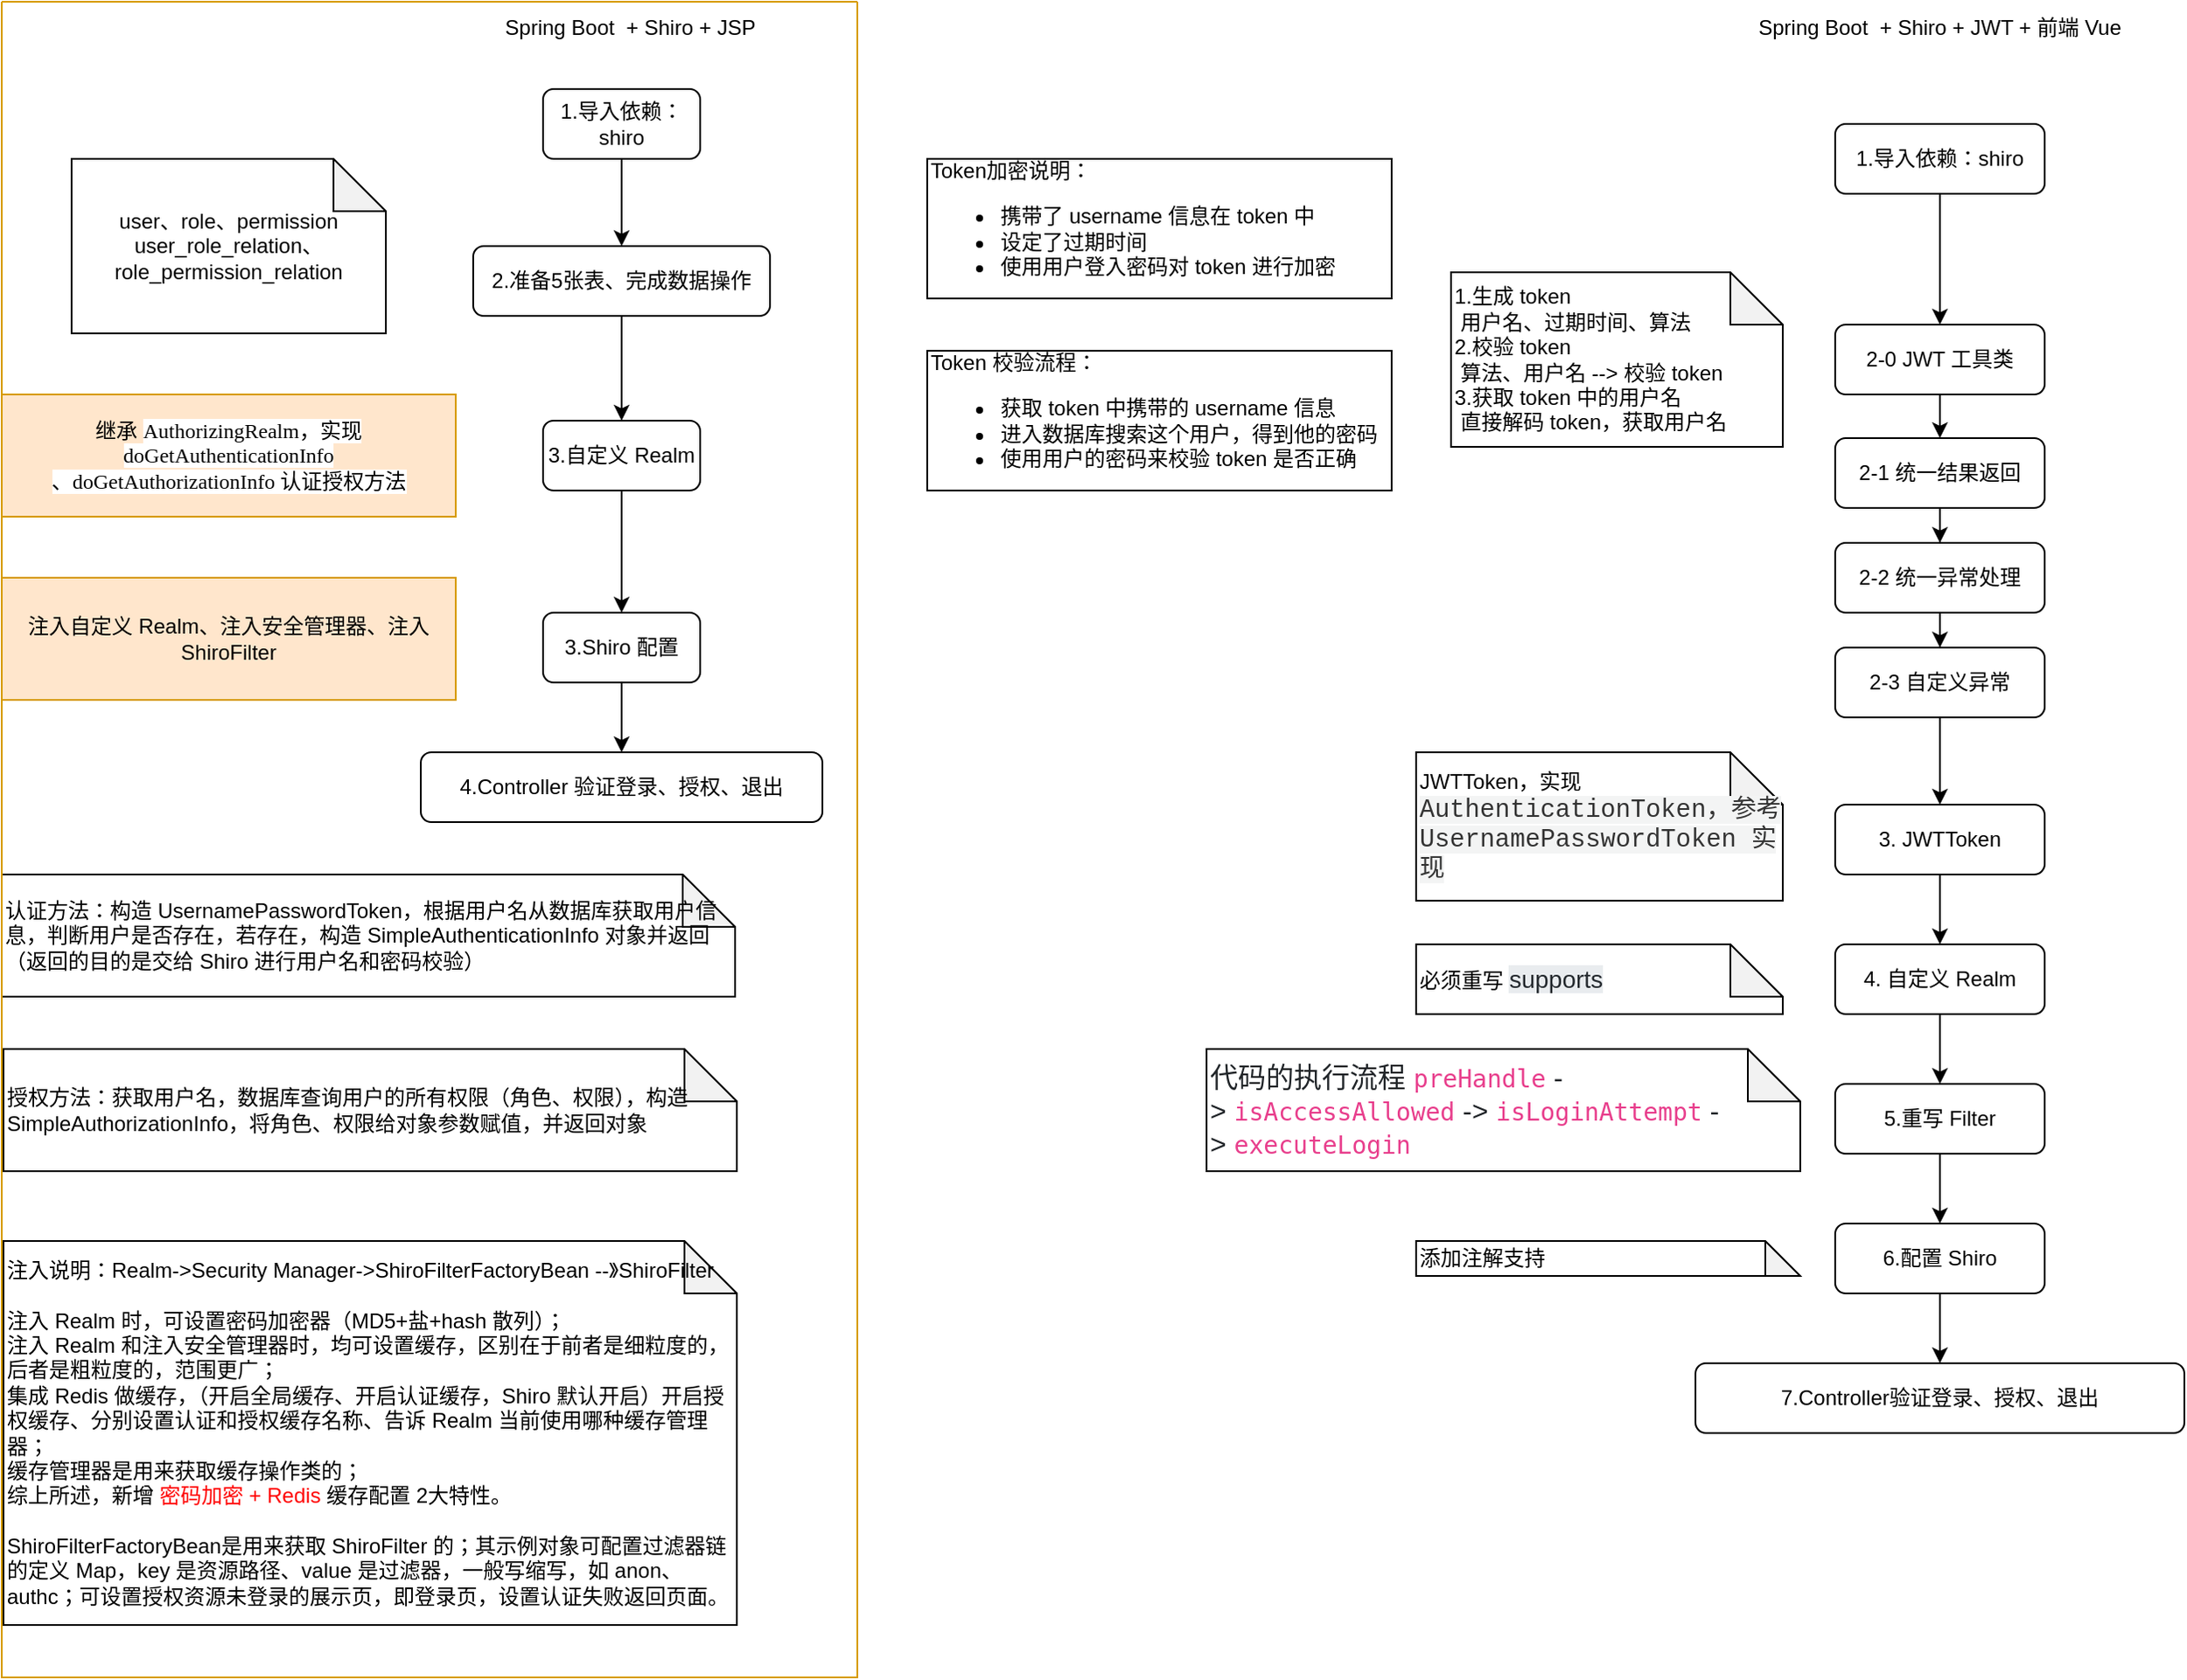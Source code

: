 <mxfile version="14.8.4" type="github">
  <diagram id="7-8bN6v-M_0XSG_AYW8F" name="Page-1">
    <mxGraphModel dx="1736" dy="526" grid="1" gridSize="10" guides="1" tooltips="1" connect="1" arrows="1" fold="1" page="1" pageScale="1" pageWidth="827" pageHeight="1169" math="0" shadow="0">
      <root>
        <mxCell id="0" />
        <mxCell id="1" parent="0" />
        <mxCell id="QgQib1zZA4WzbKAEES33-1" value="Spring Boot&amp;nbsp; + Shiro + JSP" style="text;html=1;strokeColor=none;fillColor=none;align=center;verticalAlign=middle;whiteSpace=wrap;rounded=0;" vertex="1" parent="1">
          <mxGeometry x="30" y="10" width="180" height="10" as="geometry" />
        </mxCell>
        <mxCell id="QgQib1zZA4WzbKAEES33-2" value="Spring Boot&amp;nbsp; + Shiro + JWT + 前端 Vue" style="text;html=1;strokeColor=none;fillColor=none;align=center;verticalAlign=middle;whiteSpace=wrap;rounded=0;" vertex="1" parent="1">
          <mxGeometry x="755" y="10" width="230" height="10" as="geometry" />
        </mxCell>
        <mxCell id="QgQib1zZA4WzbKAEES33-5" style="edgeStyle=orthogonalEdgeStyle;rounded=0;orthogonalLoop=1;jettySize=auto;html=1;" edge="1" parent="1" source="QgQib1zZA4WzbKAEES33-3" target="QgQib1zZA4WzbKAEES33-4">
          <mxGeometry relative="1" as="geometry" />
        </mxCell>
        <mxCell id="QgQib1zZA4WzbKAEES33-3" value="1.导入依赖：shiro" style="rounded=1;whiteSpace=wrap;html=1;" vertex="1" parent="1">
          <mxGeometry x="70" y="50" width="90" height="40" as="geometry" />
        </mxCell>
        <mxCell id="QgQib1zZA4WzbKAEES33-8" style="edgeStyle=orthogonalEdgeStyle;rounded=0;orthogonalLoop=1;jettySize=auto;html=1;" edge="1" parent="1" source="QgQib1zZA4WzbKAEES33-4" target="QgQib1zZA4WzbKAEES33-7">
          <mxGeometry relative="1" as="geometry" />
        </mxCell>
        <mxCell id="QgQib1zZA4WzbKAEES33-4" value="2.准备5张表、完成数据操作" style="rounded=1;whiteSpace=wrap;html=1;" vertex="1" parent="1">
          <mxGeometry x="30" y="140" width="170" height="40" as="geometry" />
        </mxCell>
        <mxCell id="QgQib1zZA4WzbKAEES33-6" value="继承&amp;nbsp;&lt;span style=&quot;background-color: rgb(255 , 255 , 255) ; font-family: &amp;#34;menlo&amp;#34; ; font-size: 9pt&quot;&gt;AuthorizingRealm，实现&lt;/span&gt;&lt;span style=&quot;font-family: &amp;#34;menlo&amp;#34; ; background-color: rgb(255 , 255 , 255)&quot;&gt;doGetAuthenticationInfo&lt;/span&gt;&lt;span style=&quot;background-color: rgb(255 , 255 , 255) ; font-family: &amp;#34;menlo&amp;#34; ; font-size: 9pt&quot;&gt;&lt;br&gt;、&lt;/span&gt;&lt;span style=&quot;background-color: rgb(255 , 255 , 255) ; font-family: &amp;#34;menlo&amp;#34; ; font-size: 9pt&quot;&gt;doGetAuthorizationInfo 认证授权方法&lt;/span&gt;" style="shape=note;whiteSpace=wrap;html=1;backgroundOutline=1;darkOpacity=0.05;size=0;fillColor=#ffe6cc;strokeColor=#d79b00;" vertex="1" parent="1">
          <mxGeometry x="-240" y="225" width="260" height="70" as="geometry" />
        </mxCell>
        <mxCell id="QgQib1zZA4WzbKAEES33-11" style="edgeStyle=orthogonalEdgeStyle;rounded=0;orthogonalLoop=1;jettySize=auto;html=1;" edge="1" parent="1" source="QgQib1zZA4WzbKAEES33-7" target="QgQib1zZA4WzbKAEES33-10">
          <mxGeometry relative="1" as="geometry" />
        </mxCell>
        <mxCell id="QgQib1zZA4WzbKAEES33-7" value="3.自定义 Realm" style="rounded=1;whiteSpace=wrap;html=1;" vertex="1" parent="1">
          <mxGeometry x="70" y="240" width="90" height="40" as="geometry" />
        </mxCell>
        <mxCell id="QgQib1zZA4WzbKAEES33-9" value="user、role、permission&lt;br&gt;user_role_relation、&lt;br&gt;role_permission_relation" style="shape=note;whiteSpace=wrap;html=1;backgroundOutline=1;darkOpacity=0.05;" vertex="1" parent="1">
          <mxGeometry x="-200" y="90" width="180" height="100" as="geometry" />
        </mxCell>
        <mxCell id="QgQib1zZA4WzbKAEES33-14" style="edgeStyle=orthogonalEdgeStyle;rounded=0;orthogonalLoop=1;jettySize=auto;html=1;" edge="1" parent="1" source="QgQib1zZA4WzbKAEES33-10" target="QgQib1zZA4WzbKAEES33-13">
          <mxGeometry relative="1" as="geometry" />
        </mxCell>
        <mxCell id="QgQib1zZA4WzbKAEES33-10" value="3.Shiro 配置" style="rounded=1;whiteSpace=wrap;html=1;" vertex="1" parent="1">
          <mxGeometry x="70" y="350" width="90" height="40" as="geometry" />
        </mxCell>
        <mxCell id="QgQib1zZA4WzbKAEES33-12" value="注入自定义 Realm、注入安全管理器、注入 ShiroFilter" style="shape=note;whiteSpace=wrap;html=1;backgroundOutline=1;darkOpacity=0.05;size=0;fillColor=#ffe6cc;strokeColor=#d79b00;" vertex="1" parent="1">
          <mxGeometry x="-240" y="330" width="260" height="70" as="geometry" />
        </mxCell>
        <mxCell id="QgQib1zZA4WzbKAEES33-13" value="4.Controller 验证登录、授权、退出" style="rounded=1;whiteSpace=wrap;html=1;" vertex="1" parent="1">
          <mxGeometry y="430" width="230" height="40" as="geometry" />
        </mxCell>
        <mxCell id="QgQib1zZA4WzbKAEES33-15" value="认证方法：构造 UsernamePasswordToken，根据用户名从数据库获取用户信息，判断用户是否存在，若存在，构造 SimpleAuthenticationInfo 对象并返回（返回的目的是交给 Shiro 进行用户名和密码校验）&lt;div style=&quot;text-align: justify&quot;&gt;&lt;/div&gt;" style="shape=note;whiteSpace=wrap;html=1;backgroundOutline=1;darkOpacity=0.05;align=left;" vertex="1" parent="1">
          <mxGeometry x="-240" y="500" width="420" height="70" as="geometry" />
        </mxCell>
        <mxCell id="QgQib1zZA4WzbKAEES33-16" value="授权方法：获取用户名，数据库查询用户的所有权限（角色、权限），构造 SimpleAuthorizationInfo，将角色、权限给对象参数赋值，并返回对象&lt;div style=&quot;text-align: justify&quot;&gt;&lt;/div&gt;" style="shape=note;whiteSpace=wrap;html=1;backgroundOutline=1;darkOpacity=0.05;align=left;" vertex="1" parent="1">
          <mxGeometry x="-239" y="600" width="420" height="70" as="geometry" />
        </mxCell>
        <mxCell id="QgQib1zZA4WzbKAEES33-18" value="注入说明：Realm-&amp;gt;Security Manager-&amp;gt;ShiroFilterFactoryBean --》ShiroFilter&lt;br&gt;&lt;br&gt;注入 Realm 时，可设置密码加密器（MD5+盐+hash 散列）；&lt;br&gt;注入 Realm 和注入安全管理器时，均可设置缓存，区别在于前者是细粒度的，后者是粗粒度的，范围更广；&lt;br&gt;集成 Redis 做缓存，（开启全局缓存、开启认证缓存，Shiro 默认开启）开启授权缓存、分别设置认证和授权缓存名称、告诉 Realm 当前使用哪种缓存管理器；&lt;br&gt;缓存管理器是用来获取缓存操作类的；&lt;br&gt;综上所述，新增 &lt;font color=&quot;#ff0000&quot;&gt;密码加密 + Redis&lt;/font&gt; 缓存配置 2大特性。&lt;br&gt;&lt;br&gt;ShiroFilterFactoryBean是用来获取 ShiroFilter 的；其示例对象可配置过滤器链的定义 Map，key 是资源路径、value 是过滤器，一般写缩写，如 anon、authc；可设置授权资源未登录的展示页，即登录页，设置认证失败返回页面。&lt;br&gt;&lt;div style=&quot;text-align: justify&quot;&gt;&lt;/div&gt;" style="shape=note;whiteSpace=wrap;html=1;backgroundOutline=1;darkOpacity=0.05;align=left;" vertex="1" parent="1">
          <mxGeometry x="-239" y="710" width="420" height="220" as="geometry" />
        </mxCell>
        <mxCell id="QgQib1zZA4WzbKAEES33-19" value="" style="swimlane;startSize=0;fillColor=#ffe6cc;strokeColor=#d79b00;" vertex="1" parent="1">
          <mxGeometry x="-240" width="490" height="960" as="geometry" />
        </mxCell>
        <mxCell id="QgQib1zZA4WzbKAEES33-21" value="Token加密说明：&lt;br&gt;&lt;ul&gt;&lt;li&gt;携带了 username 信息在 token 中&lt;/li&gt;&lt;li&gt;设定了过期时间&lt;/li&gt;&lt;li&gt;使用用户登入密码对 token 进行加密&lt;/li&gt;&lt;/ul&gt;" style="rounded=0;whiteSpace=wrap;html=1;align=left;" vertex="1" parent="1">
          <mxGeometry x="290" y="90" width="266" height="80" as="geometry" />
        </mxCell>
        <mxCell id="QgQib1zZA4WzbKAEES33-22" value="Token 校验流程：&lt;br&gt;&lt;ul&gt;&lt;li&gt;获取 token 中携带的 username 信息&lt;/li&gt;&lt;li&gt;进入数据库搜索这个用户，得到他的密码&lt;/li&gt;&lt;li&gt;使用用户的密码来校验 token 是否正确&lt;/li&gt;&lt;/ul&gt;" style="rounded=0;whiteSpace=wrap;html=1;align=left;" vertex="1" parent="1">
          <mxGeometry x="290" y="200" width="266" height="80" as="geometry" />
        </mxCell>
        <mxCell id="QgQib1zZA4WzbKAEES33-29" style="edgeStyle=orthogonalEdgeStyle;rounded=0;orthogonalLoop=1;jettySize=auto;html=1;" edge="1" parent="1" source="QgQib1zZA4WzbKAEES33-23" target="QgQib1zZA4WzbKAEES33-28">
          <mxGeometry relative="1" as="geometry" />
        </mxCell>
        <mxCell id="QgQib1zZA4WzbKAEES33-23" value="2-0 JWT 工具类" style="rounded=1;whiteSpace=wrap;html=1;" vertex="1" parent="1">
          <mxGeometry x="810" y="185" width="120" height="40" as="geometry" />
        </mxCell>
        <mxCell id="QgQib1zZA4WzbKAEES33-24" value="1.生成 token&lt;br&gt;&lt;span style=&quot;white-space: pre&quot;&gt;	&lt;/span&gt;用户名、过期时间、算法&lt;br&gt;2.校验 token&lt;br&gt;&lt;span style=&quot;white-space: pre&quot;&gt;	&lt;/span&gt;算法、用户名 --&amp;gt; 校验 token&lt;br&gt;3.获取 token 中的用户名&lt;br&gt;&lt;span style=&quot;white-space: pre&quot;&gt;	&lt;/span&gt;直接解码 token，获取用户名" style="shape=note;whiteSpace=wrap;html=1;backgroundOutline=1;darkOpacity=0.05;align=left;" vertex="1" parent="1">
          <mxGeometry x="590" y="155" width="190" height="100" as="geometry" />
        </mxCell>
        <mxCell id="QgQib1zZA4WzbKAEES33-27" style="edgeStyle=orthogonalEdgeStyle;rounded=0;orthogonalLoop=1;jettySize=auto;html=1;entryX=0.5;entryY=0;entryDx=0;entryDy=0;" edge="1" parent="1" source="QgQib1zZA4WzbKAEES33-26" target="QgQib1zZA4WzbKAEES33-23">
          <mxGeometry relative="1" as="geometry" />
        </mxCell>
        <mxCell id="QgQib1zZA4WzbKAEES33-26" value="1.导入依赖：shiro" style="rounded=1;whiteSpace=wrap;html=1;" vertex="1" parent="1">
          <mxGeometry x="810" y="70" width="120" height="40" as="geometry" />
        </mxCell>
        <mxCell id="QgQib1zZA4WzbKAEES33-31" style="edgeStyle=orthogonalEdgeStyle;rounded=0;orthogonalLoop=1;jettySize=auto;html=1;" edge="1" parent="1" source="QgQib1zZA4WzbKAEES33-28" target="QgQib1zZA4WzbKAEES33-30">
          <mxGeometry relative="1" as="geometry" />
        </mxCell>
        <mxCell id="QgQib1zZA4WzbKAEES33-28" value="2-1 统一结果返回" style="rounded=1;whiteSpace=wrap;html=1;" vertex="1" parent="1">
          <mxGeometry x="810" y="250" width="120" height="40" as="geometry" />
        </mxCell>
        <mxCell id="QgQib1zZA4WzbKAEES33-33" style="edgeStyle=orthogonalEdgeStyle;rounded=0;orthogonalLoop=1;jettySize=auto;html=1;" edge="1" parent="1" source="QgQib1zZA4WzbKAEES33-30" target="QgQib1zZA4WzbKAEES33-32">
          <mxGeometry relative="1" as="geometry" />
        </mxCell>
        <mxCell id="QgQib1zZA4WzbKAEES33-30" value="2-2 统一异常处理" style="rounded=1;whiteSpace=wrap;html=1;" vertex="1" parent="1">
          <mxGeometry x="810" y="310" width="120" height="40" as="geometry" />
        </mxCell>
        <mxCell id="QgQib1zZA4WzbKAEES33-36" style="edgeStyle=orthogonalEdgeStyle;rounded=0;orthogonalLoop=1;jettySize=auto;html=1;exitX=0.5;exitY=1;exitDx=0;exitDy=0;" edge="1" parent="1" source="QgQib1zZA4WzbKAEES33-32" target="QgQib1zZA4WzbKAEES33-35">
          <mxGeometry relative="1" as="geometry" />
        </mxCell>
        <mxCell id="QgQib1zZA4WzbKAEES33-32" value="2-3 自定义异常" style="rounded=1;whiteSpace=wrap;html=1;" vertex="1" parent="1">
          <mxGeometry x="810" y="370" width="120" height="40" as="geometry" />
        </mxCell>
        <mxCell id="QgQib1zZA4WzbKAEES33-38" style="edgeStyle=orthogonalEdgeStyle;rounded=0;orthogonalLoop=1;jettySize=auto;html=1;" edge="1" parent="1" source="QgQib1zZA4WzbKAEES33-35" target="QgQib1zZA4WzbKAEES33-37">
          <mxGeometry relative="1" as="geometry" />
        </mxCell>
        <mxCell id="QgQib1zZA4WzbKAEES33-35" value="3. JWTToken" style="rounded=1;whiteSpace=wrap;html=1;" vertex="1" parent="1">
          <mxGeometry x="810" y="460" width="120" height="40" as="geometry" />
        </mxCell>
        <mxCell id="QgQib1zZA4WzbKAEES33-40" style="edgeStyle=orthogonalEdgeStyle;rounded=0;orthogonalLoop=1;jettySize=auto;html=1;" edge="1" parent="1" source="QgQib1zZA4WzbKAEES33-37" target="QgQib1zZA4WzbKAEES33-39">
          <mxGeometry relative="1" as="geometry" />
        </mxCell>
        <mxCell id="QgQib1zZA4WzbKAEES33-37" value="4. 自定义 Realm" style="rounded=1;whiteSpace=wrap;html=1;" vertex="1" parent="1">
          <mxGeometry x="810" y="540" width="120" height="40" as="geometry" />
        </mxCell>
        <mxCell id="QgQib1zZA4WzbKAEES33-42" style="edgeStyle=orthogonalEdgeStyle;rounded=0;orthogonalLoop=1;jettySize=auto;html=1;" edge="1" parent="1" source="QgQib1zZA4WzbKAEES33-39" target="QgQib1zZA4WzbKAEES33-41">
          <mxGeometry relative="1" as="geometry" />
        </mxCell>
        <mxCell id="QgQib1zZA4WzbKAEES33-39" value="5.重写 Filter" style="rounded=1;whiteSpace=wrap;html=1;" vertex="1" parent="1">
          <mxGeometry x="810" y="620" width="120" height="40" as="geometry" />
        </mxCell>
        <mxCell id="QgQib1zZA4WzbKAEES33-44" style="edgeStyle=orthogonalEdgeStyle;rounded=0;orthogonalLoop=1;jettySize=auto;html=1;" edge="1" parent="1" source="QgQib1zZA4WzbKAEES33-41" target="QgQib1zZA4WzbKAEES33-43">
          <mxGeometry relative="1" as="geometry" />
        </mxCell>
        <mxCell id="QgQib1zZA4WzbKAEES33-41" value="6.配置 Shiro" style="rounded=1;whiteSpace=wrap;html=1;" vertex="1" parent="1">
          <mxGeometry x="810" y="700" width="120" height="40" as="geometry" />
        </mxCell>
        <mxCell id="QgQib1zZA4WzbKAEES33-43" value="7.Controller验证登录、授权、退出" style="rounded=1;whiteSpace=wrap;html=1;" vertex="1" parent="1">
          <mxGeometry x="730" y="780" width="280" height="40" as="geometry" />
        </mxCell>
        <mxCell id="QgQib1zZA4WzbKAEES33-45" value="JWTToken，实现&lt;span style=&quot;color: rgb(51 , 51 , 51) ; font-family: &amp;#34;lucida console&amp;#34; , &amp;#34;consolas&amp;#34; , &amp;#34;courier&amp;#34; , monospace ; font-size: 14.4px ; background-color: rgb(243 , 244 , 244)&quot;&gt;AuthenticationToken，参考 UsernamePasswordToken 实现&lt;/span&gt;" style="shape=note;whiteSpace=wrap;html=1;backgroundOutline=1;darkOpacity=0.05;align=left;" vertex="1" parent="1">
          <mxGeometry x="570" y="430" width="210" height="85" as="geometry" />
        </mxCell>
        <mxCell id="QgQib1zZA4WzbKAEES33-46" value="必须重写&amp;nbsp;&lt;span style=&quot;background-color: rgb(233 , 236 , 239) ; color: rgb(36 , 41 , 46) ; font-family: , &amp;#34;menlo&amp;#34; , &amp;#34;monaco&amp;#34; , &amp;#34;consolas&amp;#34; , &amp;#34;liberation mono&amp;#34; , &amp;#34;courier new&amp;#34; , monospace ; font-size: 14px&quot;&gt;supports&lt;br&gt;&lt;/span&gt;" style="shape=note;whiteSpace=wrap;html=1;backgroundOutline=1;darkOpacity=0.05;align=left;" vertex="1" parent="1">
          <mxGeometry x="570" y="540" width="210" height="40" as="geometry" />
        </mxCell>
        <mxCell id="QgQib1zZA4WzbKAEES33-48" value="&lt;span style=&quot;color: rgb(33 , 37 , 41) ; font-size: 16px ; background-color: rgb(255 , 255 , 255)&quot;&gt;代码的执行流程&amp;nbsp;&lt;/span&gt;&lt;code style=&quot;box-sizing: border-box ; font-size: 14px ; color: rgb(232 , 62 , 140) ; overflow-wrap: break-word ; background-color: rgb(255 , 255 , 255)&quot;&gt;preHandle&lt;/code&gt;&lt;span style=&quot;color: rgb(33 , 37 , 41) ; font-size: 16px ; background-color: rgb(255 , 255 , 255)&quot;&gt;&amp;nbsp;-&amp;gt;&amp;nbsp;&lt;/span&gt;&lt;code style=&quot;box-sizing: border-box ; font-size: 14px ; color: rgb(232 , 62 , 140) ; overflow-wrap: break-word ; background-color: rgb(255 , 255 , 255)&quot;&gt;isAccessAllowed&lt;/code&gt;&lt;span style=&quot;color: rgb(33 , 37 , 41) ; font-size: 16px ; background-color: rgb(255 , 255 , 255)&quot;&gt;&amp;nbsp;-&amp;gt;&amp;nbsp;&lt;/span&gt;&lt;code style=&quot;box-sizing: border-box ; font-size: 14px ; color: rgb(232 , 62 , 140) ; overflow-wrap: break-word ; background-color: rgb(255 , 255 , 255)&quot;&gt;isLoginAttempt&lt;/code&gt;&lt;span style=&quot;color: rgb(33 , 37 , 41) ; font-size: 16px ; background-color: rgb(255 , 255 , 255)&quot;&gt;&amp;nbsp;-&amp;gt;&amp;nbsp;&lt;/span&gt;&lt;code style=&quot;box-sizing: border-box ; font-size: 14px ; color: rgb(232 , 62 , 140) ; overflow-wrap: break-word ; background-color: rgb(255 , 255 , 255)&quot;&gt;executeLogin&lt;/code&gt;&lt;span style=&quot;color: rgb(33 , 37 , 41) ; font-size: 16px ; background-color: rgb(255 , 255 , 255)&quot;&gt;&amp;nbsp;&lt;/span&gt;&lt;span style=&quot;background-color: rgb(233 , 236 , 239) ; color: rgb(36 , 41 , 46) ; font-family: , &amp;#34;menlo&amp;#34; , &amp;#34;monaco&amp;#34; , &amp;#34;consolas&amp;#34; , &amp;#34;liberation mono&amp;#34; , &amp;#34;courier new&amp;#34; , monospace ; font-size: 14px&quot;&gt;&lt;br&gt;&lt;/span&gt;" style="shape=note;whiteSpace=wrap;html=1;backgroundOutline=1;darkOpacity=0.05;align=left;" vertex="1" parent="1">
          <mxGeometry x="450" y="600" width="340" height="70" as="geometry" />
        </mxCell>
        <mxCell id="QgQib1zZA4WzbKAEES33-50" value="添加注解支持" style="shape=note;whiteSpace=wrap;html=1;backgroundOutline=1;darkOpacity=0.05;align=left;" vertex="1" parent="1">
          <mxGeometry x="570" y="710" width="220" height="20" as="geometry" />
        </mxCell>
      </root>
    </mxGraphModel>
  </diagram>
</mxfile>
